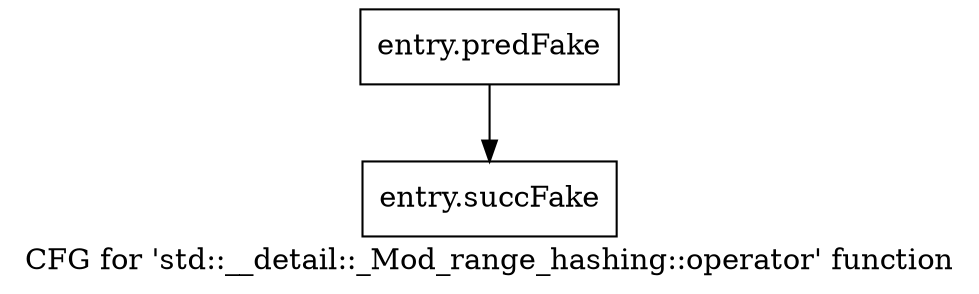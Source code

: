 digraph "CFG for 'std::__detail::_Mod_range_hashing::operator' function" {
	label="CFG for 'std::__detail::_Mod_range_hashing::operator' function";

	Node0x42ffb30 [shape=record,filename="",linenumber="",label="{entry.predFake}"];
	Node0x42ffb30 -> Node0x4408e10[ callList="" memoryops="" filename="/tools/Xilinx/Vitis_HLS/2022.1/tps/lnx64/gcc-8.3.0/lib/gcc/x86_64-pc-linux-gnu/8.3.0/../../../../include/c++/8.3.0/bits/hashtable_policy.h" execusionnum="424"];
	Node0x4408e10 [shape=record,filename="/tools/Xilinx/Vitis_HLS/2022.1/tps/lnx64/gcc-8.3.0/lib/gcc/x86_64-pc-linux-gnu/8.3.0/../../../../include/c++/8.3.0/bits/hashtable_policy.h",linenumber="434",label="{entry.succFake}"];
}
